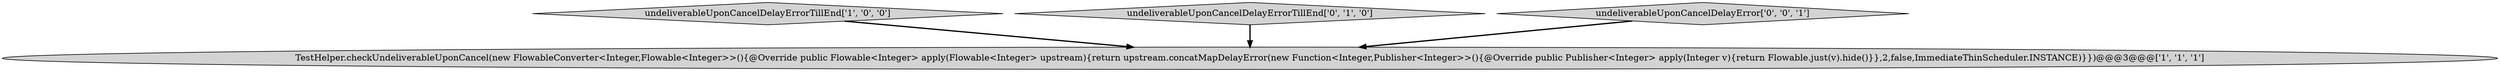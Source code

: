 digraph {
0 [style = filled, label = "undeliverableUponCancelDelayErrorTillEnd['1', '0', '0']", fillcolor = lightgray, shape = diamond image = "AAA0AAABBB1BBB"];
1 [style = filled, label = "TestHelper.checkUndeliverableUponCancel(new FlowableConverter<Integer,Flowable<Integer>>(){@Override public Flowable<Integer> apply(Flowable<Integer> upstream){return upstream.concatMapDelayError(new Function<Integer,Publisher<Integer>>(){@Override public Publisher<Integer> apply(Integer v){return Flowable.just(v).hide()}},2,false,ImmediateThinScheduler.INSTANCE)}})@@@3@@@['1', '1', '1']", fillcolor = lightgray, shape = ellipse image = "AAA0AAABBB1BBB"];
2 [style = filled, label = "undeliverableUponCancelDelayErrorTillEnd['0', '1', '0']", fillcolor = lightgray, shape = diamond image = "AAA0AAABBB2BBB"];
3 [style = filled, label = "undeliverableUponCancelDelayError['0', '0', '1']", fillcolor = lightgray, shape = diamond image = "AAA0AAABBB3BBB"];
3->1 [style = bold, label=""];
2->1 [style = bold, label=""];
0->1 [style = bold, label=""];
}
